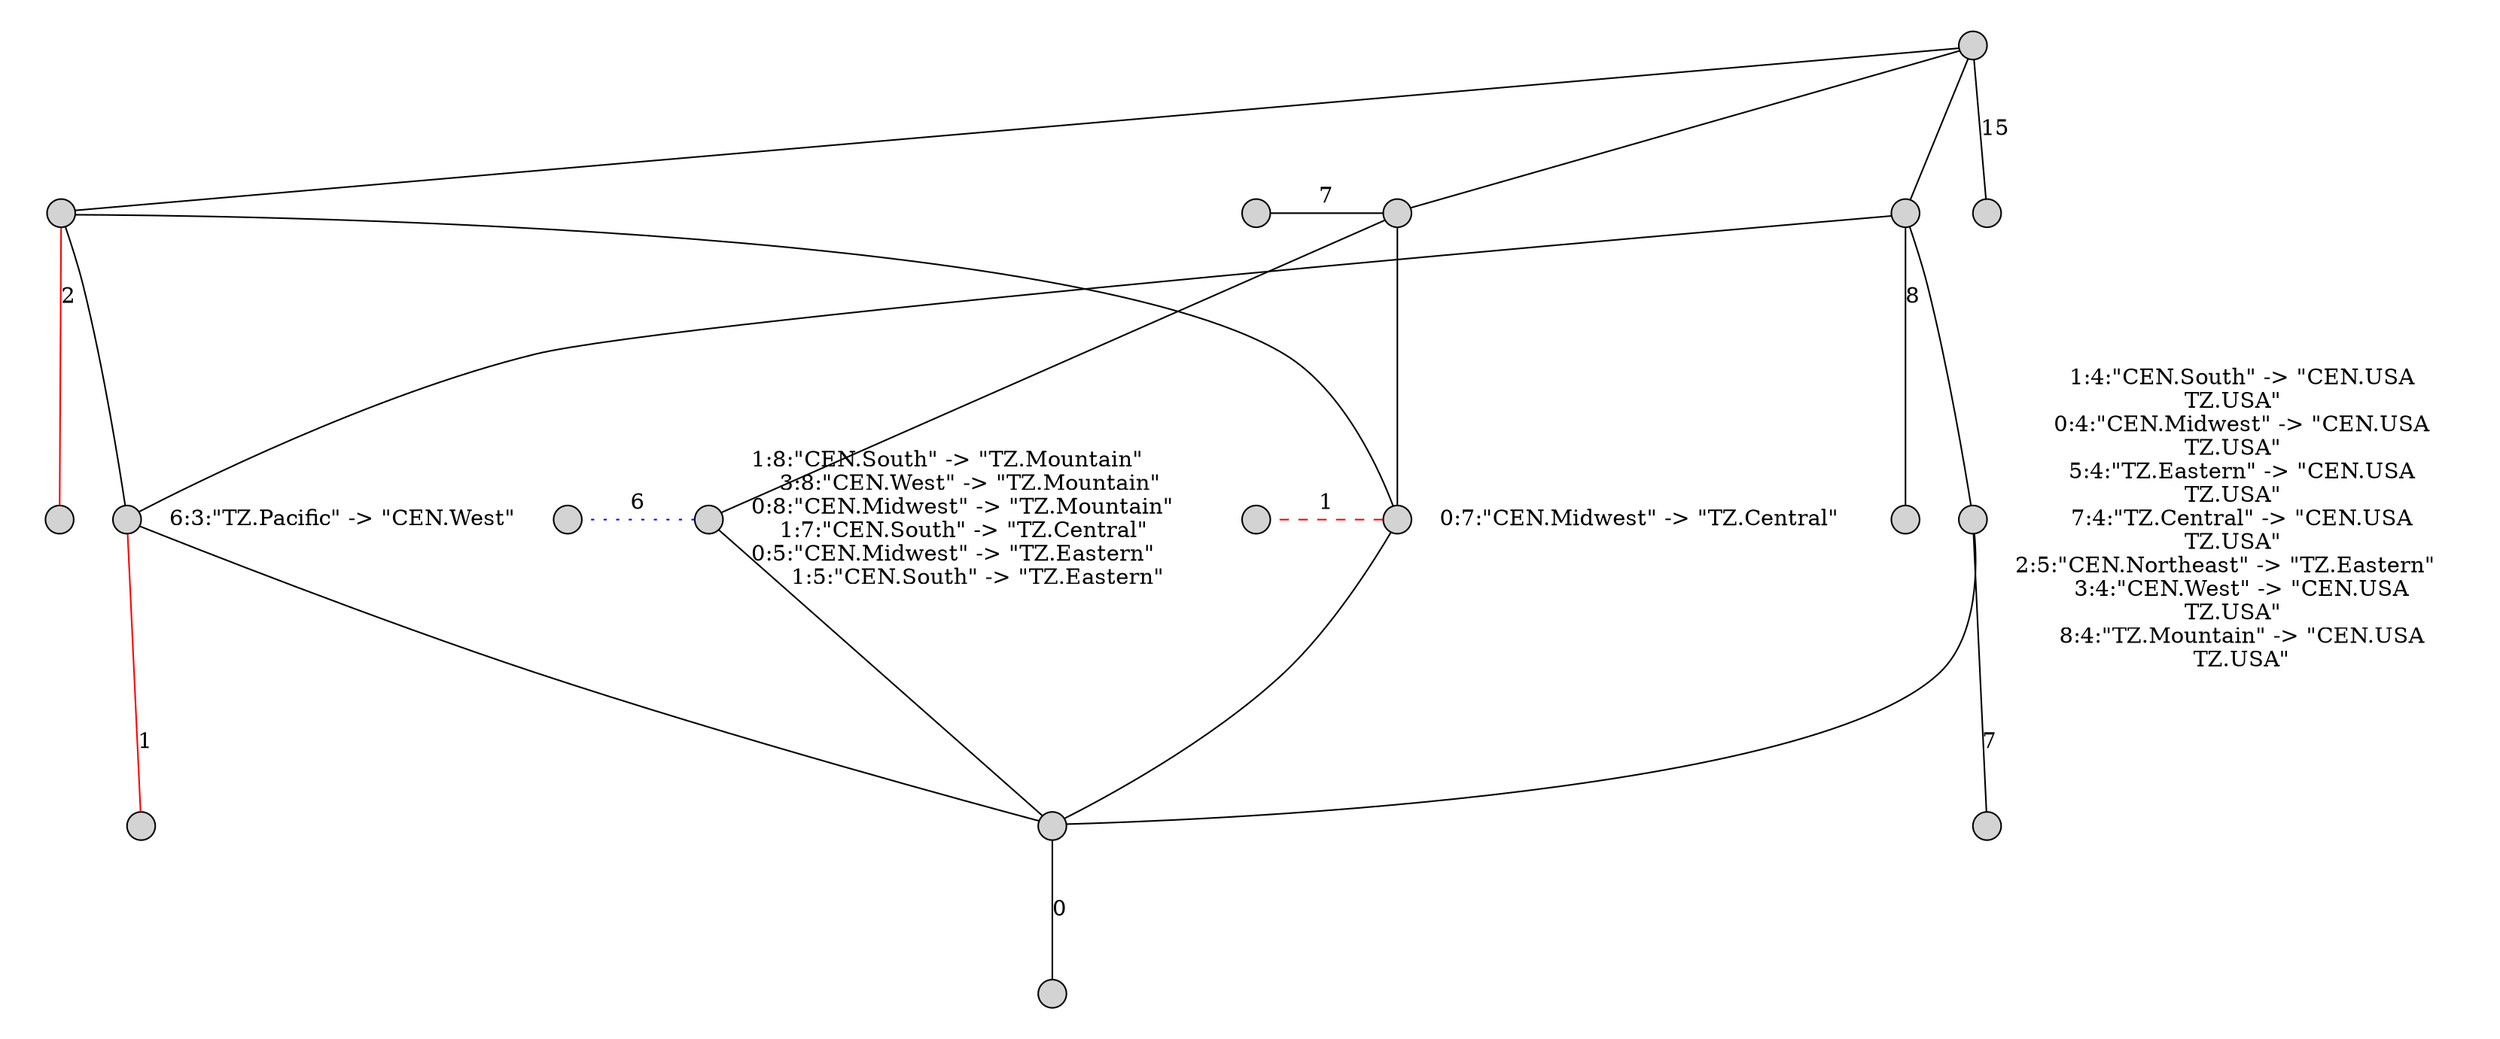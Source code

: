 // <Lattice object of 4 atoms 9 concepts 3 coatoms at 0x114953208>
digraph Lattice {
	node [label="" shape=circle style=filled width=.25]
	edge [dir=none labeldistance=1.5 minlen=2]
	subgraph cluster_0 {
		style=filled
		color=transparent
		c0
		c0_end
		c0 -> c0_end ["\"\""="" arrowhead="" color="" constraint="" label=0 penwidth=1 style=""]
	}
	subgraph cluster_1 {
		style=filled
		color=transparent
		c1
		c1_end
		c1 -> c1_end [arrowhead=normal color="#FF0000" constraint=true label=1 penwidth=1 style=solid]
	}
	c1 -> c1 [label="6:3:\"TZ.Pacific\" -> \"CEN.West\"" color=transparent labelangle=270]
	c1 -> c0
	subgraph cluster_2 {
		style=filled
		color=transparent
		c2
		c2_end
		c2 -> c2_end [arrowhead=none color="#FF0000" constraint=false label=1 penwidth=1 style=dashed]
	}
	c2 -> c2 [label="0:7:\"CEN.Midwest\" -> \"TZ.Central\"" color=transparent labelangle=270]
	c2 -> c0
	subgraph cluster_3 {
		style=filled
		color=transparent
		c3
		c3_end
		c3 -> c3_end [color="#FF0000" label=2 penwidth=1]
	}
	c3 -> c1
	c3 -> c2
	subgraph cluster_4 {
		style=filled
		color=transparent
		c4
		c4_end
		c4 -> c4_end [arrowhead=none color="#0000FF" constraint=false label=6 penwidth=1 style=dotted]
	}
	c4 -> c4 [label="1:8:\"CEN.South\" -> \"TZ.Mountain\"	
3:8:\"CEN.West\" -> \"TZ.Mountain\"	
0:8:\"CEN.Midwest\" -> \"TZ.Mountain\"	
1:7:\"CEN.South\" -> \"TZ.Central\"	
0:5:\"CEN.Midwest\" -> \"TZ.Eastern\"	
1:5:\"CEN.South\" -> \"TZ.Eastern\"" color=transparent labelangle=270]
	c4 -> c0
	subgraph cluster_5 {
		style=filled
		color=transparent
		c5
		c5_end
		c5 -> c5_end [arrowhead=normal color="#000000" constraint=true label=7 penwidth=1 style=solid]
	}
	c5 -> c5 [label="1:4:\"CEN.South\" -> \"CEN.USA\nTZ.USA\"	
0:4:\"CEN.Midwest\" -> \"CEN.USA\nTZ.USA\"	
5:4:\"TZ.Eastern\" -> \"CEN.USA\nTZ.USA\"	
7:4:\"TZ.Central\" -> \"CEN.USA\nTZ.USA\"	
2:5:\"CEN.Northeast\" -> \"TZ.Eastern\"	
3:4:\"CEN.West\" -> \"CEN.USA\nTZ.USA\"	
8:4:\"TZ.Mountain\" -> \"CEN.USA\nTZ.USA\"" color=transparent labelangle=270]
	c5 -> c0
	subgraph cluster_6 {
		style=filled
		color=transparent
		c6
		c6_end
		c6 -> c6_end [arrowhead=none constraint=false label=7 penwidth=1]
	}
	c6 -> c2
	c6 -> c4
	subgraph cluster_7 {
		style=filled
		color=transparent
		c7
		c7_end
		c7 -> c7_end [arrowhead=normal constraint=true label=8 penwidth=1 style=solid]
	}
	c7 -> c1
	c7 -> c5
	subgraph cluster_8 {
		style=filled
		color=transparent
		c8
		c8_end
		c8 -> c8_end [label=15 penwidth=1]
	}
	c8 -> c3
	c8 -> c6
	c8 -> c7
}

